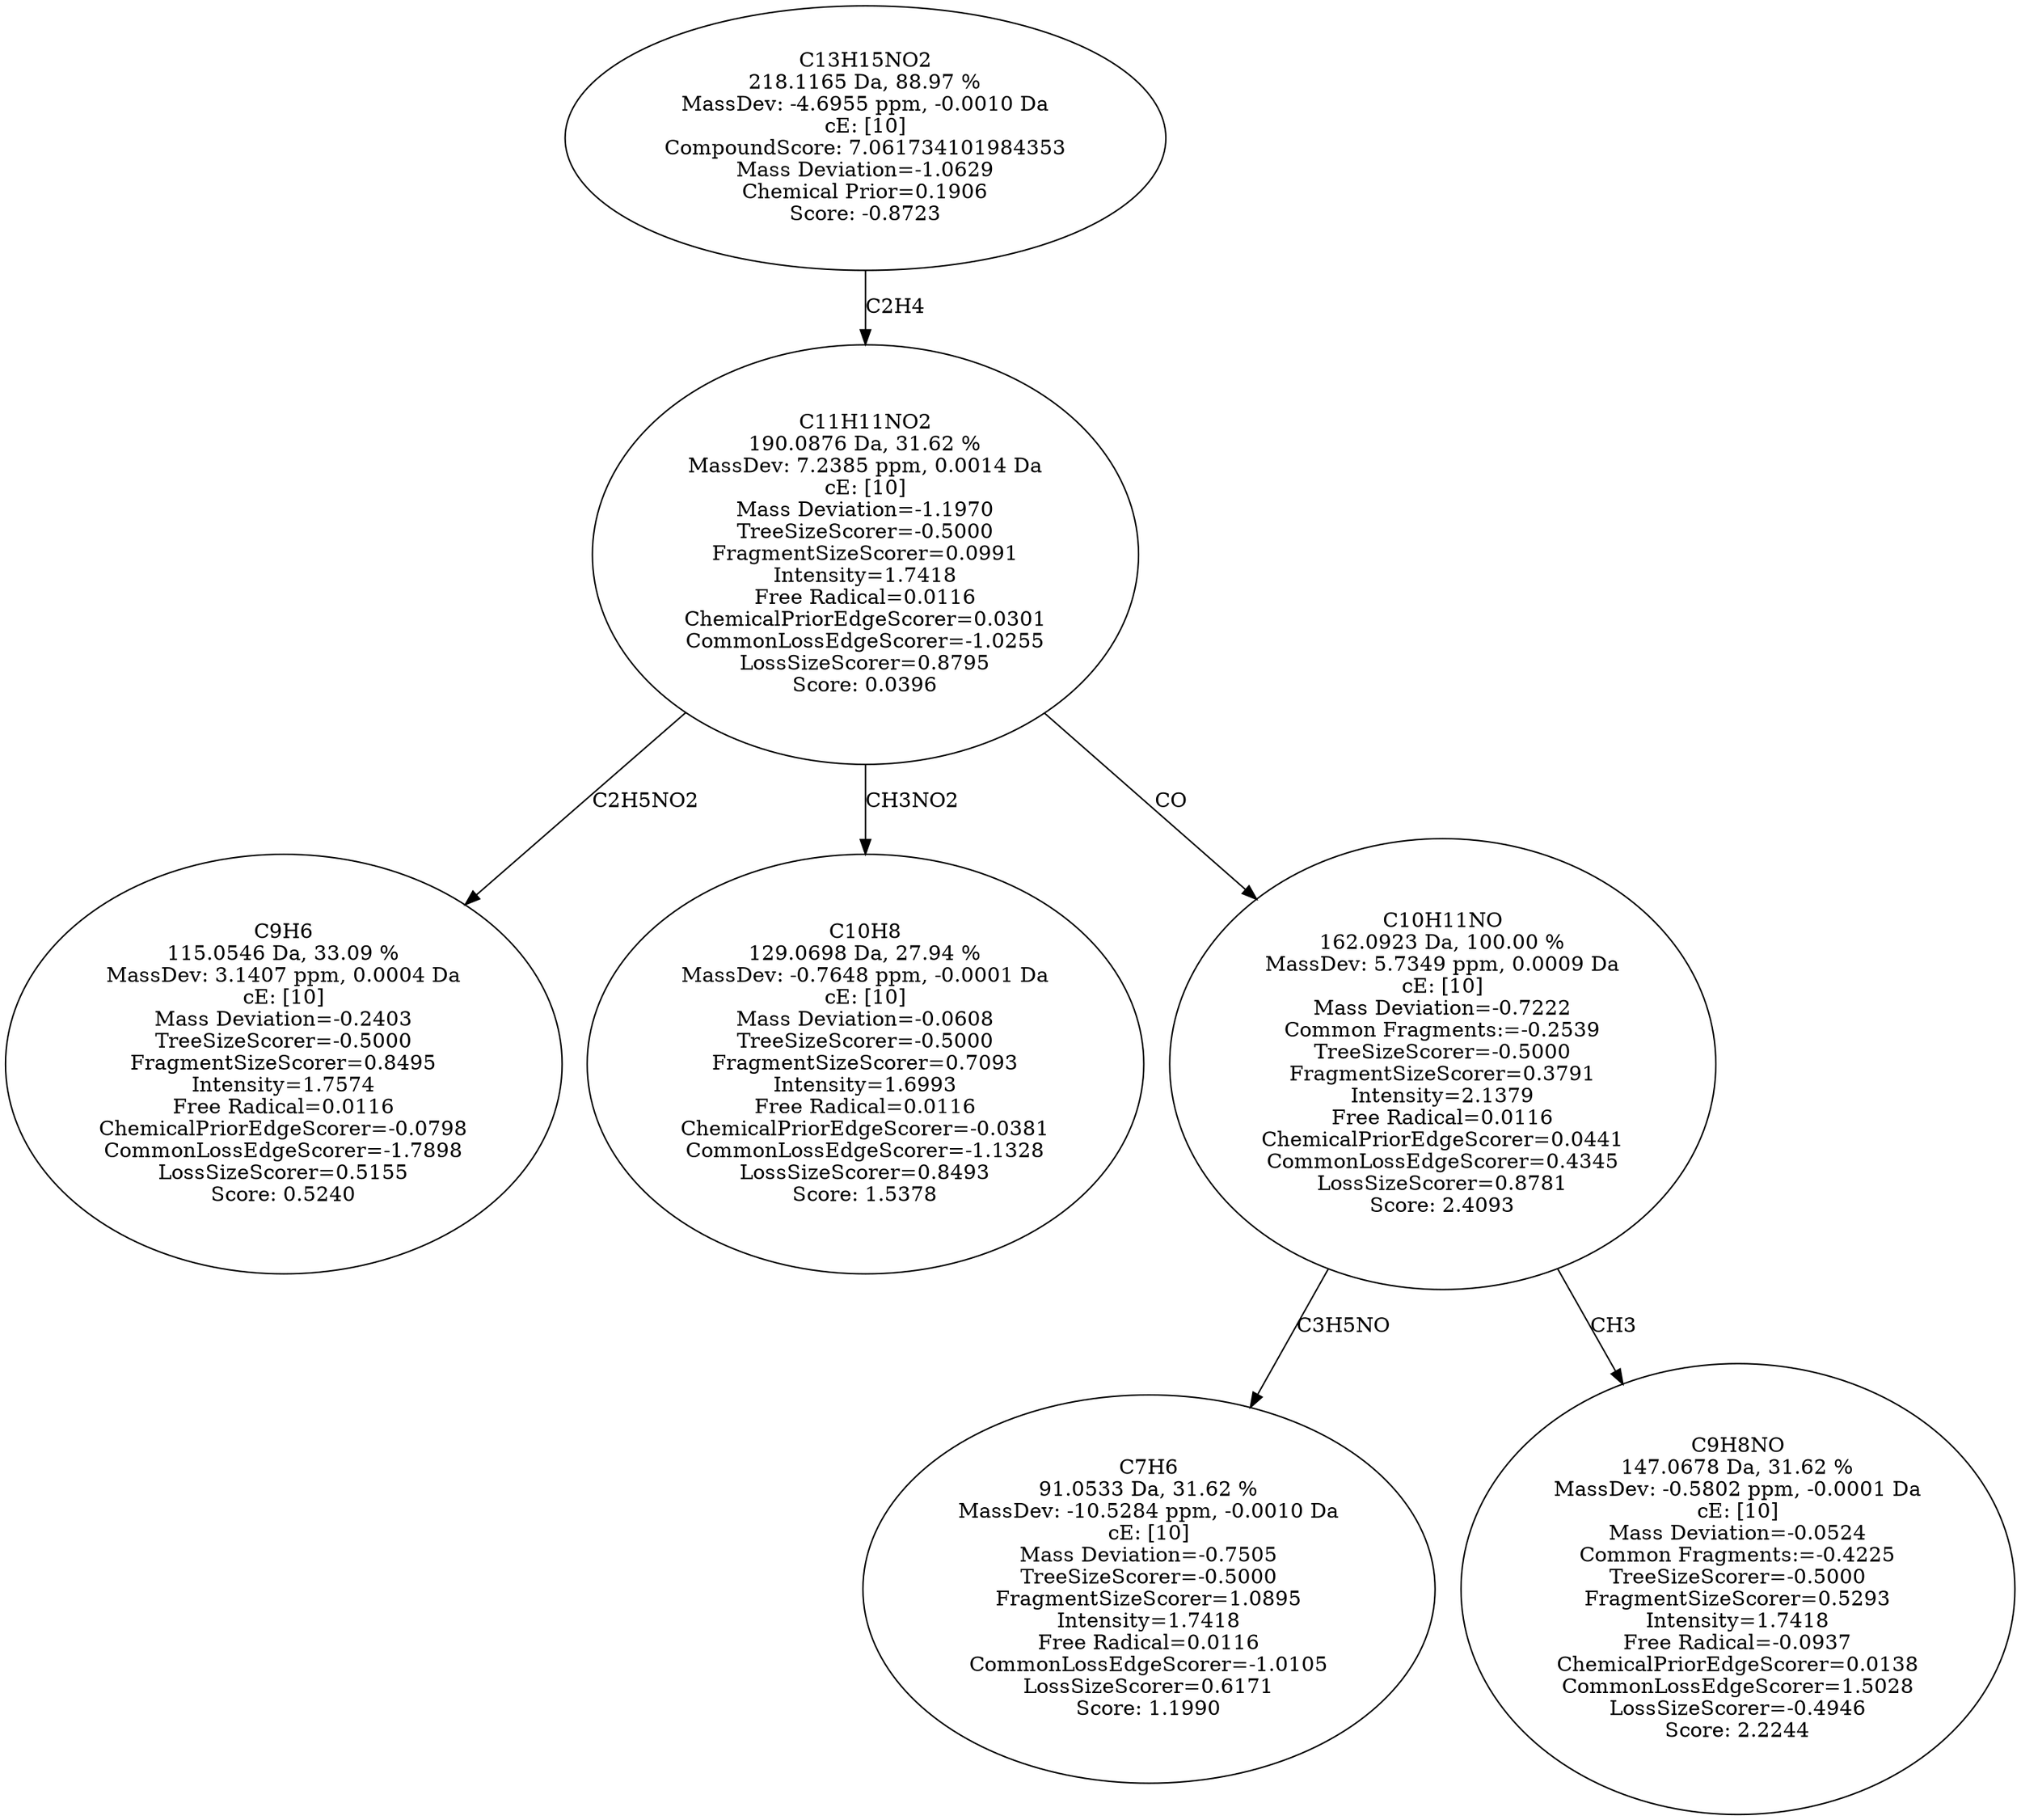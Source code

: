 strict digraph {
v1 [label="C9H6\n115.0546 Da, 33.09 %\nMassDev: 3.1407 ppm, 0.0004 Da\ncE: [10]\nMass Deviation=-0.2403\nTreeSizeScorer=-0.5000\nFragmentSizeScorer=0.8495\nIntensity=1.7574\nFree Radical=0.0116\nChemicalPriorEdgeScorer=-0.0798\nCommonLossEdgeScorer=-1.7898\nLossSizeScorer=0.5155\nScore: 0.5240"];
v2 [label="C10H8\n129.0698 Da, 27.94 %\nMassDev: -0.7648 ppm, -0.0001 Da\ncE: [10]\nMass Deviation=-0.0608\nTreeSizeScorer=-0.5000\nFragmentSizeScorer=0.7093\nIntensity=1.6993\nFree Radical=0.0116\nChemicalPriorEdgeScorer=-0.0381\nCommonLossEdgeScorer=-1.1328\nLossSizeScorer=0.8493\nScore: 1.5378"];
v3 [label="C7H6\n91.0533 Da, 31.62 %\nMassDev: -10.5284 ppm, -0.0010 Da\ncE: [10]\nMass Deviation=-0.7505\nTreeSizeScorer=-0.5000\nFragmentSizeScorer=1.0895\nIntensity=1.7418\nFree Radical=0.0116\nCommonLossEdgeScorer=-1.0105\nLossSizeScorer=0.6171\nScore: 1.1990"];
v4 [label="C9H8NO\n147.0678 Da, 31.62 %\nMassDev: -0.5802 ppm, -0.0001 Da\ncE: [10]\nMass Deviation=-0.0524\nCommon Fragments:=-0.4225\nTreeSizeScorer=-0.5000\nFragmentSizeScorer=0.5293\nIntensity=1.7418\nFree Radical=-0.0937\nChemicalPriorEdgeScorer=0.0138\nCommonLossEdgeScorer=1.5028\nLossSizeScorer=-0.4946\nScore: 2.2244"];
v5 [label="C10H11NO\n162.0923 Da, 100.00 %\nMassDev: 5.7349 ppm, 0.0009 Da\ncE: [10]\nMass Deviation=-0.7222\nCommon Fragments:=-0.2539\nTreeSizeScorer=-0.5000\nFragmentSizeScorer=0.3791\nIntensity=2.1379\nFree Radical=0.0116\nChemicalPriorEdgeScorer=0.0441\nCommonLossEdgeScorer=0.4345\nLossSizeScorer=0.8781\nScore: 2.4093"];
v6 [label="C11H11NO2\n190.0876 Da, 31.62 %\nMassDev: 7.2385 ppm, 0.0014 Da\ncE: [10]\nMass Deviation=-1.1970\nTreeSizeScorer=-0.5000\nFragmentSizeScorer=0.0991\nIntensity=1.7418\nFree Radical=0.0116\nChemicalPriorEdgeScorer=0.0301\nCommonLossEdgeScorer=-1.0255\nLossSizeScorer=0.8795\nScore: 0.0396"];
v7 [label="C13H15NO2\n218.1165 Da, 88.97 %\nMassDev: -4.6955 ppm, -0.0010 Da\ncE: [10]\nCompoundScore: 7.061734101984353\nMass Deviation=-1.0629\nChemical Prior=0.1906\nScore: -0.8723"];
v6 -> v1 [label="C2H5NO2"];
v6 -> v2 [label="CH3NO2"];
v5 -> v3 [label="C3H5NO"];
v5 -> v4 [label="CH3"];
v6 -> v5 [label="CO"];
v7 -> v6 [label="C2H4"];
}